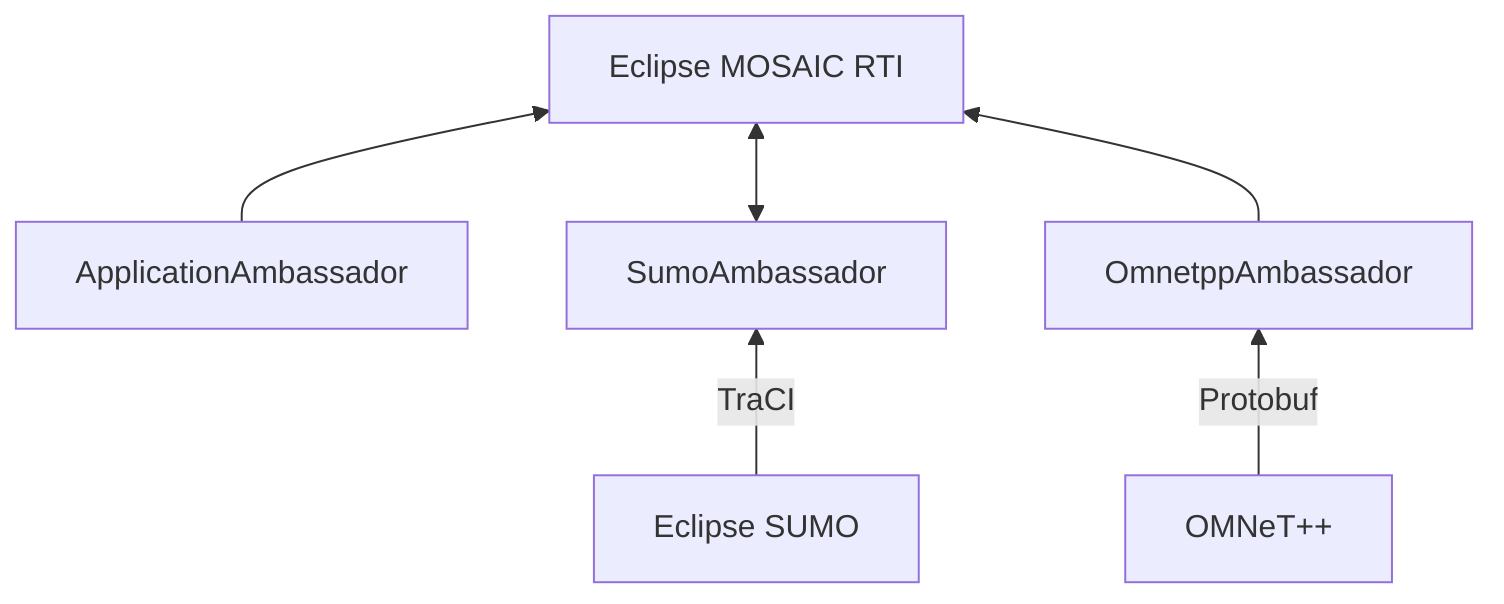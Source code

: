 graph BT;
    rti[Eclipse MOSAIC RTI]
    sumo[Eclipse SUMO]
    omnetpp[OMNeT++]
    ApplicationAmbassador-->rti;
    sumo-->|TraCI|SumoAmbassador<-->rti;
    omnetpp-->|Protobuf|OmnetppAmbassador-->rti;